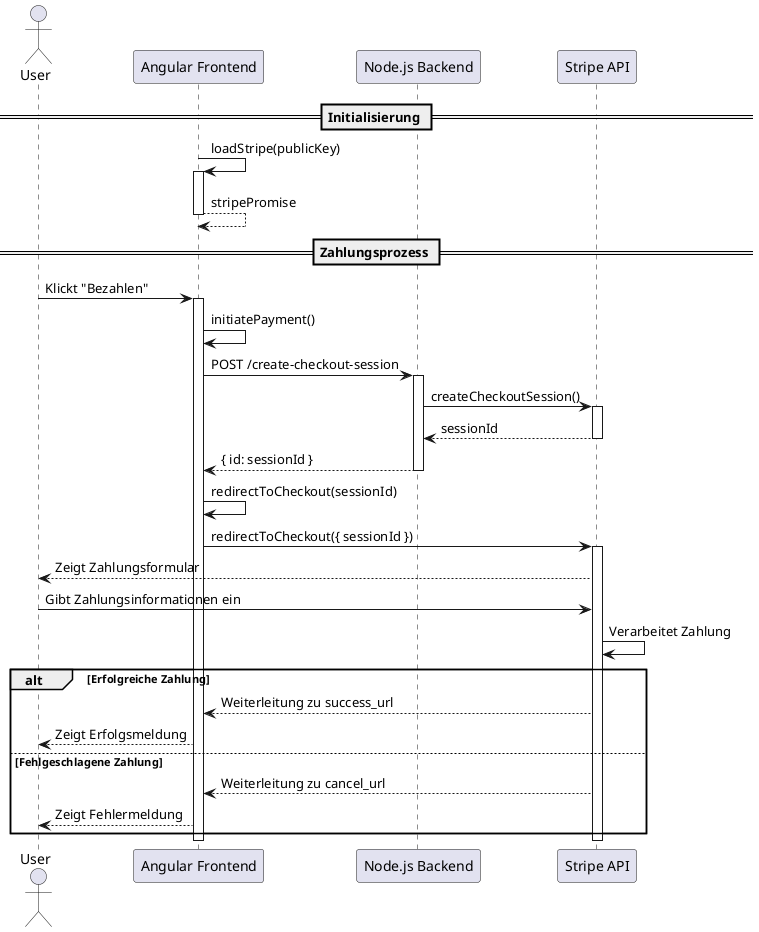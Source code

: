 @startuml Payment Flow

actor User
participant "Angular Frontend" as Frontend
participant "Node.js Backend" as Backend
participant "Stripe API" as Stripe

== Initialisierung ==
Frontend -> Frontend: loadStripe(publicKey)
activate Frontend
Frontend --> Frontend: stripePromise
deactivate Frontend

== Zahlungsprozess ==
User -> Frontend: Klickt "Bezahlen"
activate Frontend
Frontend -> Frontend: initiatePayment()
Frontend -> Backend: POST /create-checkout-session
activate Backend
Backend -> Stripe: createCheckoutSession()
activate Stripe
Stripe --> Backend: sessionId
deactivate Stripe
Backend --> Frontend: { id: sessionId }
deactivate Backend

Frontend -> Frontend: redirectToCheckout(sessionId)
Frontend -> Stripe: redirectToCheckout({ sessionId })
activate Stripe
Stripe --> User: Zeigt Zahlungsformular
User -> Stripe: Gibt Zahlungsinformationen ein
Stripe -> Stripe: Verarbeitet Zahlung
alt Erfolgreiche Zahlung
    Stripe --> Frontend: Weiterleitung zu success_url
    Frontend --> User: Zeigt Erfolgsmeldung
else Fehlgeschlagene Zahlung
    Stripe --> Frontend: Weiterleitung zu cancel_url
    Frontend --> User: Zeigt Fehlermeldung
end
deactivate Stripe
deactivate Frontend

@enduml 